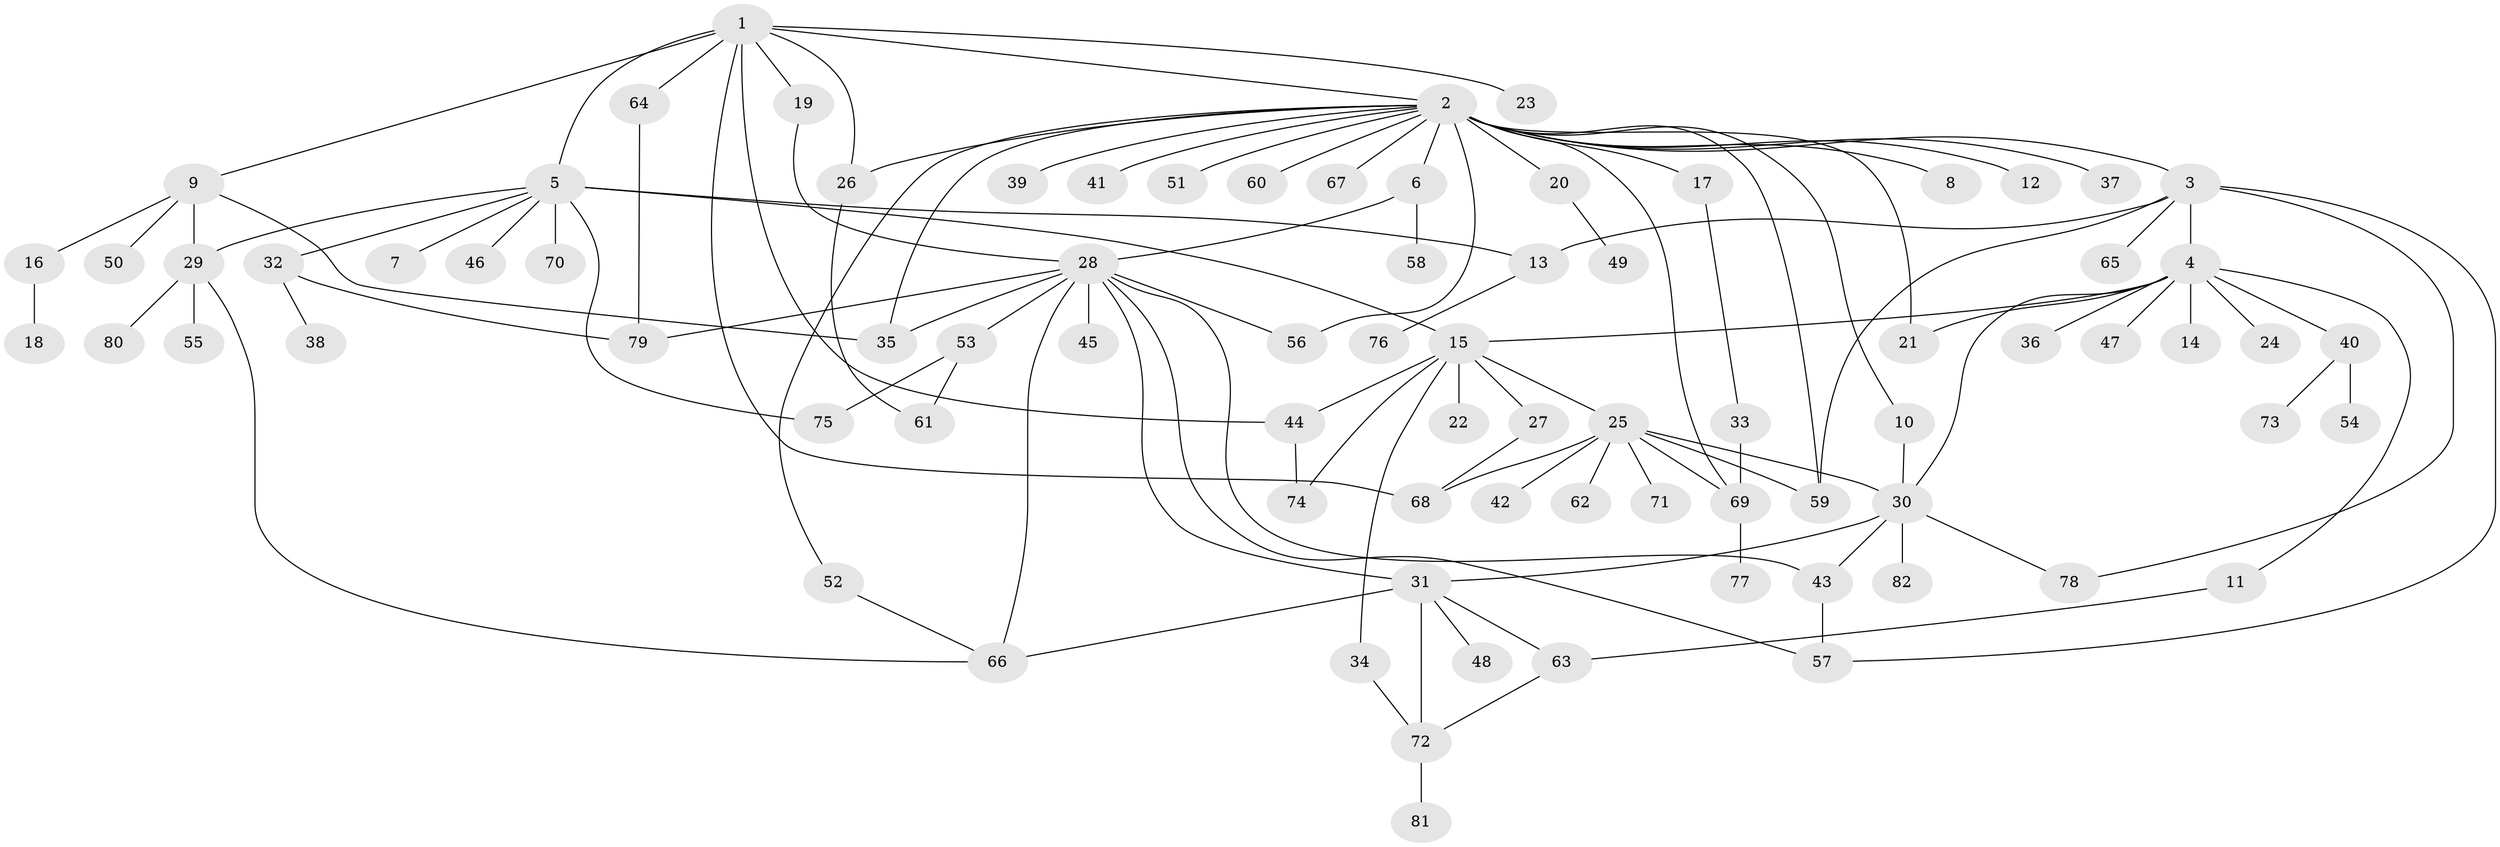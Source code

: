// coarse degree distribution, {9: 0.03508771929824561, 20: 0.017543859649122806, 7: 0.017543859649122806, 10: 0.017543859649122806, 8: 0.017543859649122806, 2: 0.15789473684210525, 1: 0.49122807017543857, 5: 0.017543859649122806, 3: 0.15789473684210525, 12: 0.017543859649122806, 11: 0.017543859649122806, 4: 0.03508771929824561}
// Generated by graph-tools (version 1.1) at 2025/18/03/04/25 18:18:28]
// undirected, 82 vertices, 115 edges
graph export_dot {
graph [start="1"]
  node [color=gray90,style=filled];
  1;
  2;
  3;
  4;
  5;
  6;
  7;
  8;
  9;
  10;
  11;
  12;
  13;
  14;
  15;
  16;
  17;
  18;
  19;
  20;
  21;
  22;
  23;
  24;
  25;
  26;
  27;
  28;
  29;
  30;
  31;
  32;
  33;
  34;
  35;
  36;
  37;
  38;
  39;
  40;
  41;
  42;
  43;
  44;
  45;
  46;
  47;
  48;
  49;
  50;
  51;
  52;
  53;
  54;
  55;
  56;
  57;
  58;
  59;
  60;
  61;
  62;
  63;
  64;
  65;
  66;
  67;
  68;
  69;
  70;
  71;
  72;
  73;
  74;
  75;
  76;
  77;
  78;
  79;
  80;
  81;
  82;
  1 -- 2;
  1 -- 5;
  1 -- 9;
  1 -- 19;
  1 -- 23;
  1 -- 26;
  1 -- 44;
  1 -- 64;
  1 -- 68;
  2 -- 3;
  2 -- 6;
  2 -- 8;
  2 -- 10;
  2 -- 12;
  2 -- 17;
  2 -- 20;
  2 -- 21;
  2 -- 26;
  2 -- 35;
  2 -- 37;
  2 -- 39;
  2 -- 41;
  2 -- 51;
  2 -- 52;
  2 -- 56;
  2 -- 59;
  2 -- 60;
  2 -- 67;
  2 -- 69;
  3 -- 4;
  3 -- 13;
  3 -- 57;
  3 -- 59;
  3 -- 65;
  3 -- 78;
  4 -- 11;
  4 -- 14;
  4 -- 15;
  4 -- 21;
  4 -- 24;
  4 -- 30;
  4 -- 36;
  4 -- 40;
  4 -- 47;
  5 -- 7;
  5 -- 13;
  5 -- 15;
  5 -- 29;
  5 -- 32;
  5 -- 46;
  5 -- 70;
  5 -- 75;
  6 -- 28;
  6 -- 58;
  9 -- 16;
  9 -- 29;
  9 -- 35;
  9 -- 50;
  10 -- 30;
  11 -- 63;
  13 -- 76;
  15 -- 22;
  15 -- 25;
  15 -- 27;
  15 -- 34;
  15 -- 44;
  15 -- 74;
  16 -- 18;
  17 -- 33;
  19 -- 28;
  20 -- 49;
  25 -- 30;
  25 -- 42;
  25 -- 59;
  25 -- 62;
  25 -- 68;
  25 -- 69;
  25 -- 71;
  26 -- 61;
  27 -- 68;
  28 -- 31;
  28 -- 35;
  28 -- 43;
  28 -- 45;
  28 -- 53;
  28 -- 56;
  28 -- 57;
  28 -- 66;
  28 -- 79;
  29 -- 55;
  29 -- 66;
  29 -- 80;
  30 -- 31;
  30 -- 43;
  30 -- 78;
  30 -- 82;
  31 -- 48;
  31 -- 63;
  31 -- 66;
  31 -- 72;
  32 -- 38;
  32 -- 79;
  33 -- 69;
  34 -- 72;
  40 -- 54;
  40 -- 73;
  43 -- 57;
  44 -- 74;
  52 -- 66;
  53 -- 61;
  53 -- 75;
  63 -- 72;
  64 -- 79;
  69 -- 77;
  72 -- 81;
}

